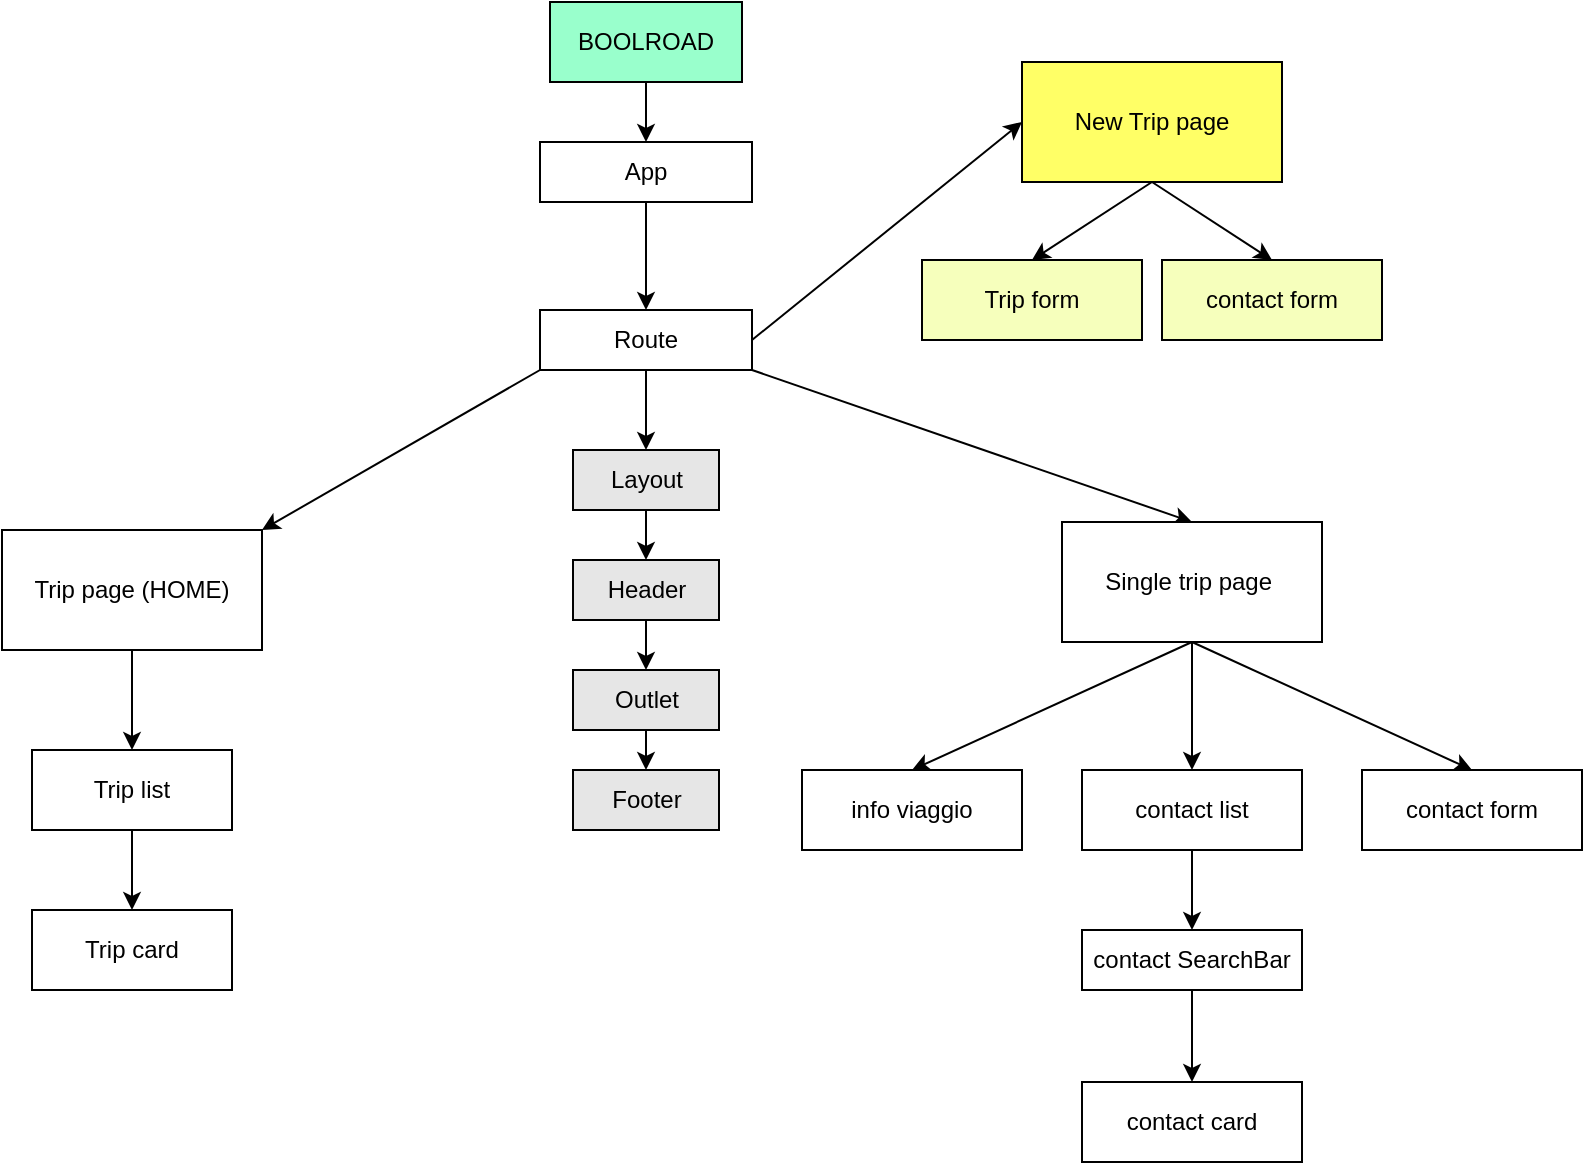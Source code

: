 <mxfile>
  <diagram id="I_Mq-XCKu6KyfWekH5aY" name="Page-1">
    <mxGraphModel dx="1377" dy="910" grid="1" gridSize="10" guides="1" tooltips="1" connect="1" arrows="1" fold="1" page="1" pageScale="1" pageWidth="827" pageHeight="1169" background="#FFFFFF" math="0" shadow="0">
      <root>
        <mxCell id="0" />
        <mxCell id="1" parent="0" />
        <mxCell id="3" style="edgeStyle=none;html=1;exitX=0.5;exitY=1;exitDx=0;exitDy=0;" edge="1" parent="1" source="45" target="4">
          <mxGeometry relative="1" as="geometry">
            <mxPoint x="351" y="120" as="targetPoint" />
            <mxPoint x="351" y="120" as="sourcePoint" />
          </mxGeometry>
        </mxCell>
        <mxCell id="46" style="edgeStyle=none;html=1;exitX=0.5;exitY=1;exitDx=0;exitDy=0;entryX=0.5;entryY=0;entryDx=0;entryDy=0;" edge="1" parent="1" source="2" target="45">
          <mxGeometry relative="1" as="geometry" />
        </mxCell>
        <mxCell id="2" value="BOOLROAD" style="rounded=0;whiteSpace=wrap;html=1;fillColor=#99FFCC;" parent="1" vertex="1">
          <mxGeometry x="303" y="10" width="96" height="40" as="geometry" />
        </mxCell>
        <mxCell id="7" style="edgeStyle=none;html=1;exitX=0;exitY=1;exitDx=0;exitDy=0;entryX=1;entryY=0;entryDx=0;entryDy=0;" edge="1" parent="1" source="4" target="6">
          <mxGeometry relative="1" as="geometry" />
        </mxCell>
        <mxCell id="9" style="edgeStyle=none;html=1;entryX=0.5;entryY=0;entryDx=0;entryDy=0;exitX=1;exitY=1;exitDx=0;exitDy=0;" edge="1" parent="1" source="4" target="8">
          <mxGeometry relative="1" as="geometry" />
        </mxCell>
        <mxCell id="10" style="edgeStyle=none;html=1;exitX=1;exitY=0.5;exitDx=0;exitDy=0;entryX=0;entryY=0.5;entryDx=0;entryDy=0;" edge="1" parent="1" source="4" target="11">
          <mxGeometry relative="1" as="geometry">
            <mxPoint x="589" y="179" as="targetPoint" />
          </mxGeometry>
        </mxCell>
        <mxCell id="13" style="edgeStyle=none;html=1;exitX=0.5;exitY=1;exitDx=0;exitDy=0;entryX=0.5;entryY=0;entryDx=0;entryDy=0;" edge="1" parent="1" source="4" target="14">
          <mxGeometry relative="1" as="geometry">
            <mxPoint x="351.118" y="244.0" as="targetPoint" />
          </mxGeometry>
        </mxCell>
        <mxCell id="4" value="Route" style="rounded=0;whiteSpace=wrap;html=1;" vertex="1" parent="1">
          <mxGeometry x="298" y="164" width="106" height="30" as="geometry" />
        </mxCell>
        <mxCell id="22" style="edgeStyle=none;html=1;exitX=0.5;exitY=1;exitDx=0;exitDy=0;entryX=0.5;entryY=0;entryDx=0;entryDy=0;" edge="1" parent="1" source="6" target="23">
          <mxGeometry relative="1" as="geometry">
            <mxPoint x="93" y="374" as="targetPoint" />
          </mxGeometry>
        </mxCell>
        <mxCell id="6" value="&lt;span style=&quot;background-color: transparent;&quot;&gt;&lt;font color=&quot;#000000&quot;&gt;Trip&lt;/font&gt; page (HOME)&lt;/span&gt;" style="rounded=0;whiteSpace=wrap;html=1;" vertex="1" parent="1">
          <mxGeometry x="29" y="274" width="130" height="60" as="geometry" />
        </mxCell>
        <mxCell id="56" style="edgeStyle=none;html=1;entryX=0.5;entryY=0;entryDx=0;entryDy=0;exitX=0.5;exitY=1;exitDx=0;exitDy=0;" edge="1" parent="1" source="8" target="57">
          <mxGeometry relative="1" as="geometry">
            <mxPoint x="799" y="390" as="targetPoint" />
          </mxGeometry>
        </mxCell>
        <mxCell id="8" value="Single trip page&amp;nbsp;" style="rounded=0;whiteSpace=wrap;html=1;" vertex="1" parent="1">
          <mxGeometry x="559" y="270" width="130" height="60" as="geometry" />
        </mxCell>
        <mxCell id="49" style="edgeStyle=none;html=1;exitX=0.5;exitY=1;exitDx=0;exitDy=0;entryX=0.5;entryY=0;entryDx=0;entryDy=0;" edge="1" parent="1" source="11" target="48">
          <mxGeometry relative="1" as="geometry" />
        </mxCell>
        <mxCell id="51" style="edgeStyle=none;html=1;exitX=0.5;exitY=1;exitDx=0;exitDy=0;entryX=0.5;entryY=0;entryDx=0;entryDy=0;" edge="1" parent="1" source="11" target="50">
          <mxGeometry relative="1" as="geometry" />
        </mxCell>
        <mxCell id="11" value="New Trip page" style="rounded=0;whiteSpace=wrap;html=1;fillColor=#FFFF66;" vertex="1" parent="1">
          <mxGeometry x="539" y="40" width="130" height="60" as="geometry" />
        </mxCell>
        <mxCell id="15" style="edgeStyle=none;html=1;entryX=0.5;entryY=0;entryDx=0;entryDy=0;" edge="1" parent="1" source="14" target="16">
          <mxGeometry relative="1" as="geometry">
            <mxPoint x="351.0" y="304.0" as="targetPoint" />
          </mxGeometry>
        </mxCell>
        <mxCell id="14" value="Layout" style="rounded=0;whiteSpace=wrap;html=1;fillColor=#E6E6E6;" vertex="1" parent="1">
          <mxGeometry x="314.5" y="234" width="73" height="30" as="geometry" />
        </mxCell>
        <mxCell id="17" style="edgeStyle=none;html=1;exitX=0.5;exitY=1;exitDx=0;exitDy=0;entryX=0.5;entryY=0;entryDx=0;entryDy=0;" edge="1" parent="1" source="16" target="18">
          <mxGeometry relative="1" as="geometry">
            <mxPoint x="351" y="354" as="targetPoint" />
          </mxGeometry>
        </mxCell>
        <mxCell id="16" value="Header" style="rounded=0;whiteSpace=wrap;html=1;fillColor=#E6E6E6;" vertex="1" parent="1">
          <mxGeometry x="314.5" y="289" width="73" height="30" as="geometry" />
        </mxCell>
        <mxCell id="20" style="edgeStyle=none;html=1;exitX=0.5;exitY=1;exitDx=0;exitDy=0;entryX=0.5;entryY=0;entryDx=0;entryDy=0;" edge="1" parent="1" source="18" target="21">
          <mxGeometry relative="1" as="geometry">
            <mxPoint x="351" y="394" as="targetPoint" />
          </mxGeometry>
        </mxCell>
        <mxCell id="18" value="Outlet" style="rounded=0;whiteSpace=wrap;html=1;fillColor=#E6E6E6;" vertex="1" parent="1">
          <mxGeometry x="314.5" y="344" width="73" height="30" as="geometry" />
        </mxCell>
        <mxCell id="21" value="Footer" style="rounded=0;whiteSpace=wrap;html=1;fillColor=#E6E6E6;" vertex="1" parent="1">
          <mxGeometry x="314.5" y="394" width="73" height="30" as="geometry" />
        </mxCell>
        <mxCell id="24" style="edgeStyle=none;html=1;entryX=0.5;entryY=0;entryDx=0;entryDy=0;" edge="1" parent="1" source="23" target="25">
          <mxGeometry relative="1" as="geometry">
            <mxPoint x="94" y="484" as="targetPoint" />
          </mxGeometry>
        </mxCell>
        <mxCell id="23" value="Trip list" style="rounded=0;whiteSpace=wrap;html=1;" vertex="1" parent="1">
          <mxGeometry x="44" y="384" width="100" height="40" as="geometry" />
        </mxCell>
        <mxCell id="25" value="Trip card" style="rounded=0;whiteSpace=wrap;html=1;" vertex="1" parent="1">
          <mxGeometry x="44" y="464" width="100" height="40" as="geometry" />
        </mxCell>
        <mxCell id="29" style="edgeStyle=none;html=1;entryX=0.5;entryY=0;entryDx=0;entryDy=0;exitX=0.5;exitY=1;exitDx=0;exitDy=0;" edge="1" parent="1" source="8" target="30">
          <mxGeometry relative="1" as="geometry">
            <mxPoint x="489" y="454" as="targetPoint" />
            <mxPoint x="534" y="404" as="sourcePoint" />
          </mxGeometry>
        </mxCell>
        <mxCell id="31" style="edgeStyle=none;html=1;exitX=0.5;exitY=1;exitDx=0;exitDy=0;entryX=0.5;entryY=0;entryDx=0;entryDy=0;" edge="1" parent="1" source="8" target="32">
          <mxGeometry relative="1" as="geometry">
            <mxPoint x="629" y="464" as="targetPoint" />
            <mxPoint x="581.5" y="404" as="sourcePoint" />
          </mxGeometry>
        </mxCell>
        <mxCell id="30" value="info viaggio" style="rounded=0;whiteSpace=wrap;html=1;" vertex="1" parent="1">
          <mxGeometry x="429" y="394" width="110" height="40" as="geometry" />
        </mxCell>
        <mxCell id="33" style="edgeStyle=none;html=1;entryX=0.5;entryY=0;entryDx=0;entryDy=0;exitX=0.5;exitY=1;exitDx=0;exitDy=0;" edge="1" parent="1" source="42" target="34">
          <mxGeometry relative="1" as="geometry">
            <mxPoint x="654" y="574" as="targetPoint" />
            <mxPoint x="654" y="494" as="sourcePoint" />
          </mxGeometry>
        </mxCell>
        <mxCell id="47" style="edgeStyle=none;html=1;exitX=0.5;exitY=1;exitDx=0;exitDy=0;entryX=0.5;entryY=0;entryDx=0;entryDy=0;" edge="1" parent="1" source="32" target="42">
          <mxGeometry relative="1" as="geometry" />
        </mxCell>
        <mxCell id="32" value="contact list" style="rounded=0;whiteSpace=wrap;html=1;" vertex="1" parent="1">
          <mxGeometry x="569" y="394" width="110" height="40" as="geometry" />
        </mxCell>
        <mxCell id="34" value="contact card" style="rounded=0;whiteSpace=wrap;html=1;" vertex="1" parent="1">
          <mxGeometry x="569" y="550" width="110" height="40" as="geometry" />
        </mxCell>
        <mxCell id="42" value="contact SearchBar" style="rounded=0;whiteSpace=wrap;html=1;" vertex="1" parent="1">
          <mxGeometry x="569" y="474" width="110" height="30" as="geometry" />
        </mxCell>
        <mxCell id="45" value="App" style="rounded=0;whiteSpace=wrap;html=1;" vertex="1" parent="1">
          <mxGeometry x="298" y="80" width="106" height="30" as="geometry" />
        </mxCell>
        <mxCell id="48" value="Trip form" style="rounded=0;whiteSpace=wrap;html=1;fillColor=#F6FFBC;" vertex="1" parent="1">
          <mxGeometry x="489" y="139" width="110" height="40" as="geometry" />
        </mxCell>
        <mxCell id="50" value="contact form" style="rounded=0;whiteSpace=wrap;html=1;fillColor=#F6FFBC;" vertex="1" parent="1">
          <mxGeometry x="609" y="139" width="110" height="40" as="geometry" />
        </mxCell>
        <mxCell id="57" value="contact form" style="rounded=0;whiteSpace=wrap;html=1;" vertex="1" parent="1">
          <mxGeometry x="709" y="394" width="110" height="40" as="geometry" />
        </mxCell>
      </root>
    </mxGraphModel>
  </diagram>
</mxfile>
